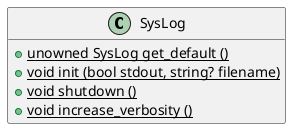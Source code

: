 /'
 '  UML include file for SysLog
 '/

@startuml
hide class fields
class SysLog {
    +{static} int verbosity
    +{static} unowned SysLog get_default ()
    +{static} void init (bool stdout, string? filename)
    +{static} void shutdown ()
    +{static} void increase_verbosity ()
}
@enduml
